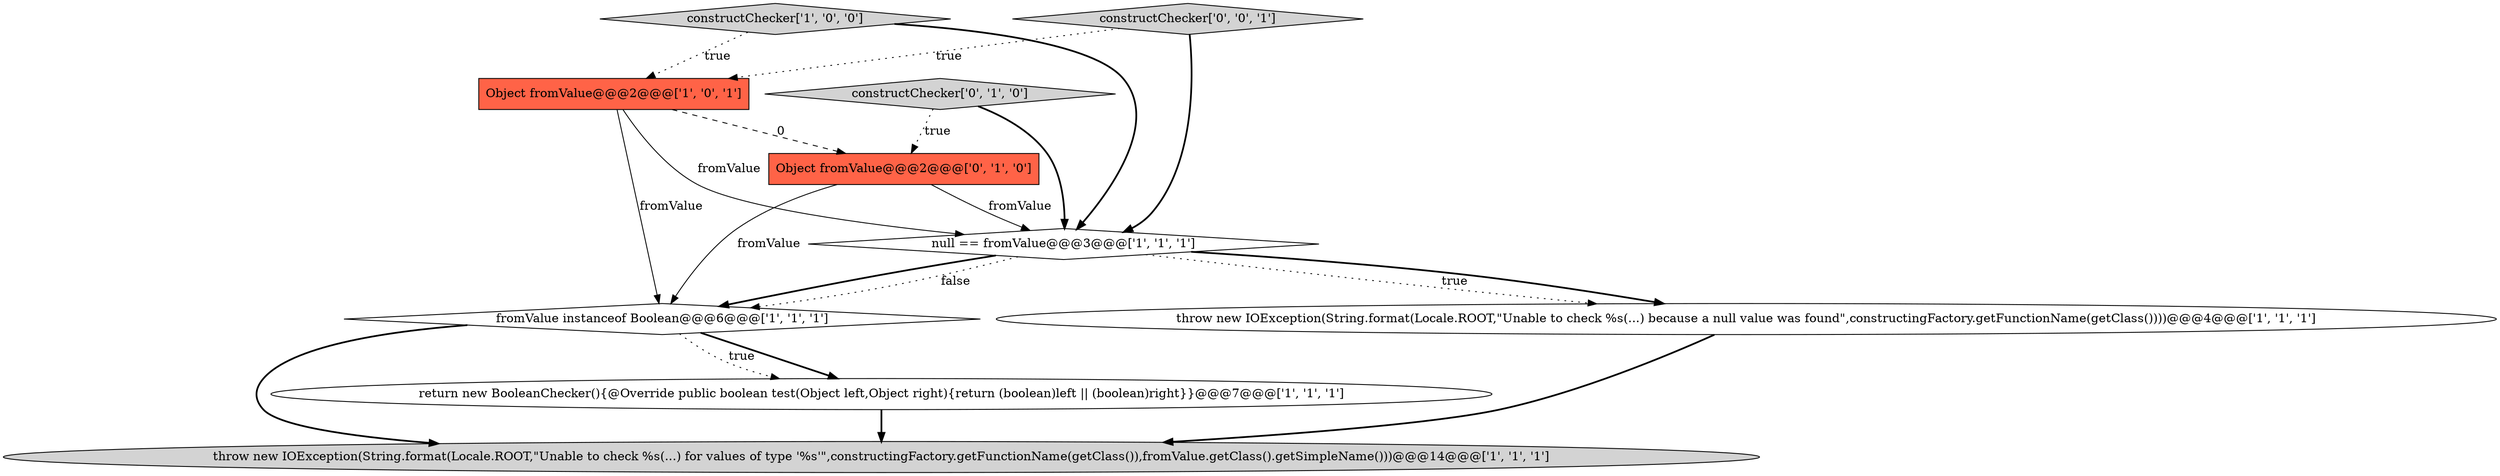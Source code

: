 digraph {
0 [style = filled, label = "return new BooleanChecker(){@Override public boolean test(Object left,Object right){return (boolean)left || (boolean)right}}@@@7@@@['1', '1', '1']", fillcolor = white, shape = ellipse image = "AAA0AAABBB1BBB"];
8 [style = filled, label = "Object fromValue@@@2@@@['0', '1', '0']", fillcolor = tomato, shape = box image = "AAA1AAABBB2BBB"];
5 [style = filled, label = "constructChecker['1', '0', '0']", fillcolor = lightgray, shape = diamond image = "AAA0AAABBB1BBB"];
2 [style = filled, label = "null == fromValue@@@3@@@['1', '1', '1']", fillcolor = white, shape = diamond image = "AAA0AAABBB1BBB"];
1 [style = filled, label = "Object fromValue@@@2@@@['1', '0', '1']", fillcolor = tomato, shape = box image = "AAA0AAABBB1BBB"];
7 [style = filled, label = "constructChecker['0', '1', '0']", fillcolor = lightgray, shape = diamond image = "AAA0AAABBB2BBB"];
9 [style = filled, label = "constructChecker['0', '0', '1']", fillcolor = lightgray, shape = diamond image = "AAA0AAABBB3BBB"];
6 [style = filled, label = "throw new IOException(String.format(Locale.ROOT,\"Unable to check %s(...) for values of type '%s'\",constructingFactory.getFunctionName(getClass()),fromValue.getClass().getSimpleName()))@@@14@@@['1', '1', '1']", fillcolor = lightgray, shape = ellipse image = "AAA0AAABBB1BBB"];
4 [style = filled, label = "fromValue instanceof Boolean@@@6@@@['1', '1', '1']", fillcolor = white, shape = diamond image = "AAA0AAABBB1BBB"];
3 [style = filled, label = "throw new IOException(String.format(Locale.ROOT,\"Unable to check %s(...) because a null value was found\",constructingFactory.getFunctionName(getClass())))@@@4@@@['1', '1', '1']", fillcolor = white, shape = ellipse image = "AAA0AAABBB1BBB"];
2->3 [style = dotted, label="true"];
8->2 [style = solid, label="fromValue"];
1->8 [style = dashed, label="0"];
3->6 [style = bold, label=""];
8->4 [style = solid, label="fromValue"];
5->2 [style = bold, label=""];
2->4 [style = dotted, label="false"];
4->0 [style = bold, label=""];
7->8 [style = dotted, label="true"];
1->4 [style = solid, label="fromValue"];
1->2 [style = solid, label="fromValue"];
2->4 [style = bold, label=""];
4->6 [style = bold, label=""];
0->6 [style = bold, label=""];
7->2 [style = bold, label=""];
5->1 [style = dotted, label="true"];
9->2 [style = bold, label=""];
2->3 [style = bold, label=""];
4->0 [style = dotted, label="true"];
9->1 [style = dotted, label="true"];
}
